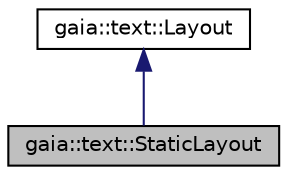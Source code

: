 digraph G
{
  edge [fontname="Helvetica",fontsize="10",labelfontname="Helvetica",labelfontsize="10"];
  node [fontname="Helvetica",fontsize="10",shape=record];
  Node1 [label="gaia::text::StaticLayout",height=0.2,width=0.4,color="black", fillcolor="grey75", style="filled" fontcolor="black"];
  Node2 -> Node1 [dir=back,color="midnightblue",fontsize="10",style="solid",fontname="Helvetica"];
  Node2 [label="gaia::text::Layout",height=0.2,width=0.4,color="black", fillcolor="white", style="filled",URL="$dc/d52/classgaia_1_1text_1_1_layout.html",tooltip="An interface for splitting strings according to rules that are opaque to the user of this interface..."];
}
